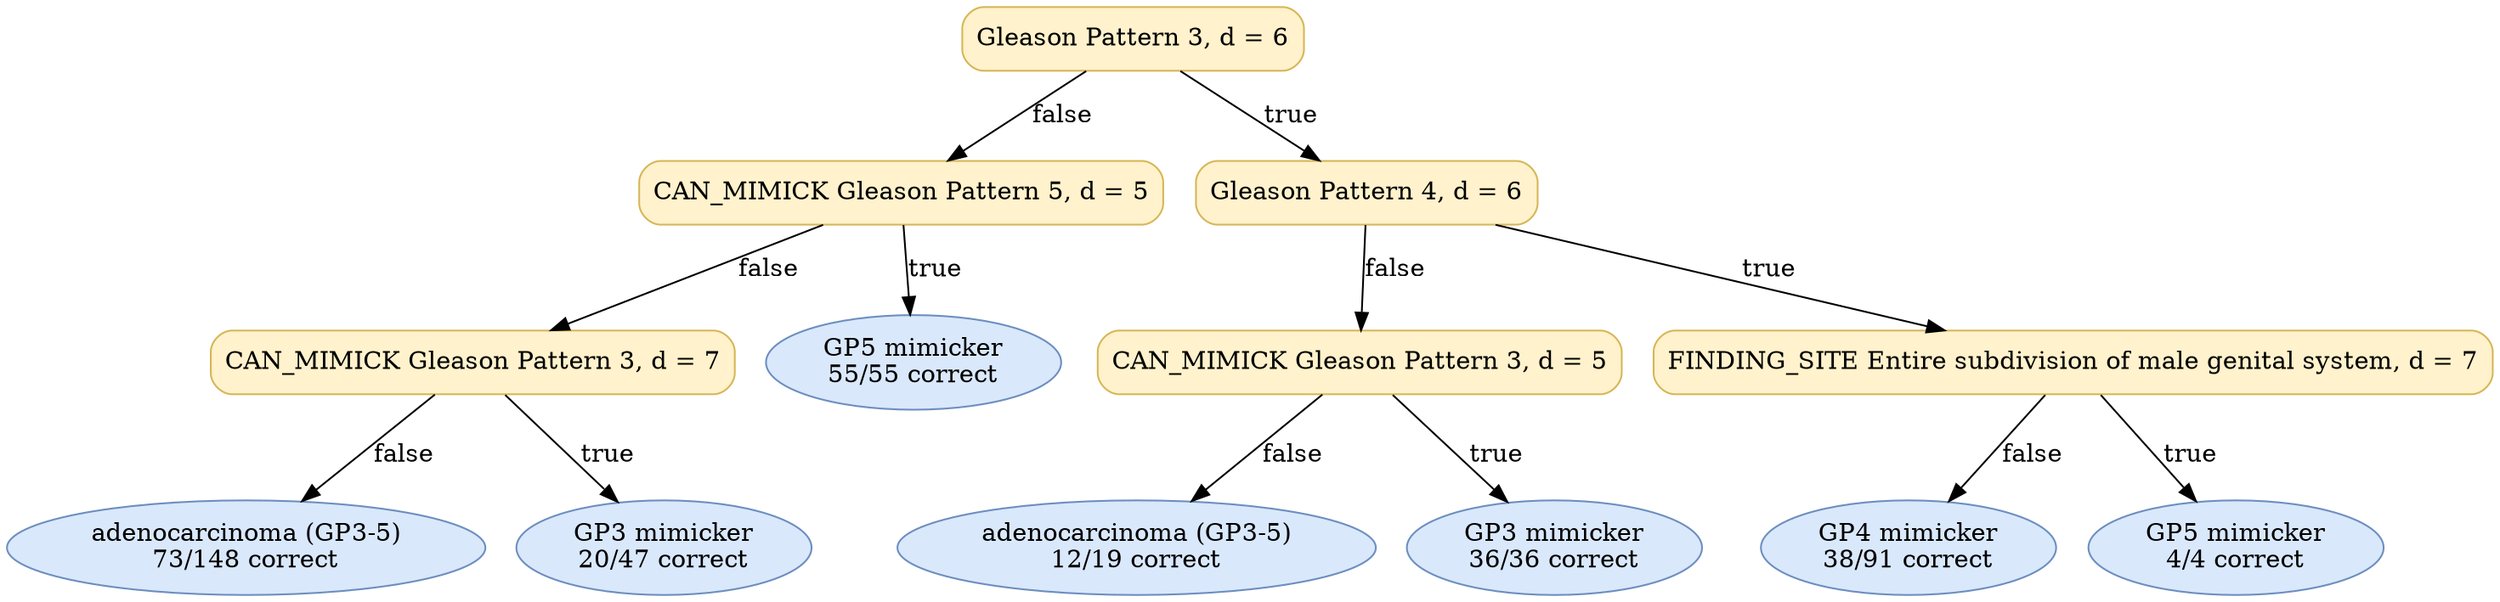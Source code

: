 digraph "DT" {
fontname="Times-Roman";
label="";
node [fontname="Times-Roman"];
Node1 [color="#D6B656", fillcolor="#FFF2CC", label="Gleason Pattern 3, d = 6", shape="box", style="rounded,filled"];
Node2 [color="#D6B656", fillcolor="#FFF2CC", label="CAN_MIMICK Gleason Pattern 5, d = 5", shape="box", style="rounded,filled"];
Node3 [color="#D6B656", fillcolor="#FFF2CC", label="CAN_MIMICK Gleason Pattern 3, d = 7", shape="box", style="rounded,filled"];
Node4 [color="#6C8EBF", fillcolor="#DAE8FC", label=<adenocarcinoma (GP3-5)<br/>73/148 correct>, shape="ellipse", style="rounded,filled"];
Node5 [color="#6C8EBF", fillcolor="#DAE8FC", label=<GP3 mimicker<br/>20/47 correct>, shape="ellipse", style="rounded,filled"];
Node6 [color="#6C8EBF", fillcolor="#DAE8FC", label=<GP5 mimicker<br/>55/55 correct>, shape="ellipse", style="rounded,filled"];
Node7 [color="#D6B656", fillcolor="#FFF2CC", label="Gleason Pattern 4, d = 6", shape="box", style="rounded,filled"];
Node8 [color="#D6B656", fillcolor="#FFF2CC", label="CAN_MIMICK Gleason Pattern 3, d = 5", shape="box", style="rounded,filled"];
Node9 [color="#6C8EBF", fillcolor="#DAE8FC", label=<adenocarcinoma (GP3-5)<br/>12/19 correct>, shape="ellipse", style="rounded,filled"];
Node10 [color="#6C8EBF", fillcolor="#DAE8FC", label=<GP3 mimicker<br/>36/36 correct>, shape="ellipse", style="rounded,filled"];
Node11 [color="#D6B656", fillcolor="#FFF2CC", label="FINDING_SITE Entire subdivision of male genital system, d = 7", shape="box", style="rounded,filled"];
Node12 [color="#6C8EBF", fillcolor="#DAE8FC", label=<GP4 mimicker<br/>38/91 correct>, shape="ellipse", style="rounded,filled"];
Node13 [color="#6C8EBF", fillcolor="#DAE8FC", label=<GP5 mimicker<br/>4/4 correct>, shape="ellipse", style="rounded,filled"];
Node1 -> Node2  [key=0, label="false"];
Node1 -> Node7  [key=0, label="true"];
Node2 -> Node3  [key=0, label="false"];
Node2 -> Node6  [key=0, label="true"];
Node3 -> Node4  [key=0, label="false"];
Node3 -> Node5  [key=0, label="true"];
Node7 -> Node8  [key=0, label="false"];
Node7 -> Node11  [key=0, label="true"];
Node8 -> Node9  [key=0, label="false"];
Node8 -> Node10  [key=0, label="true"];
Node11 -> Node12  [key=0, label="false"];
Node11 -> Node13  [key=0, label="true"];
}
